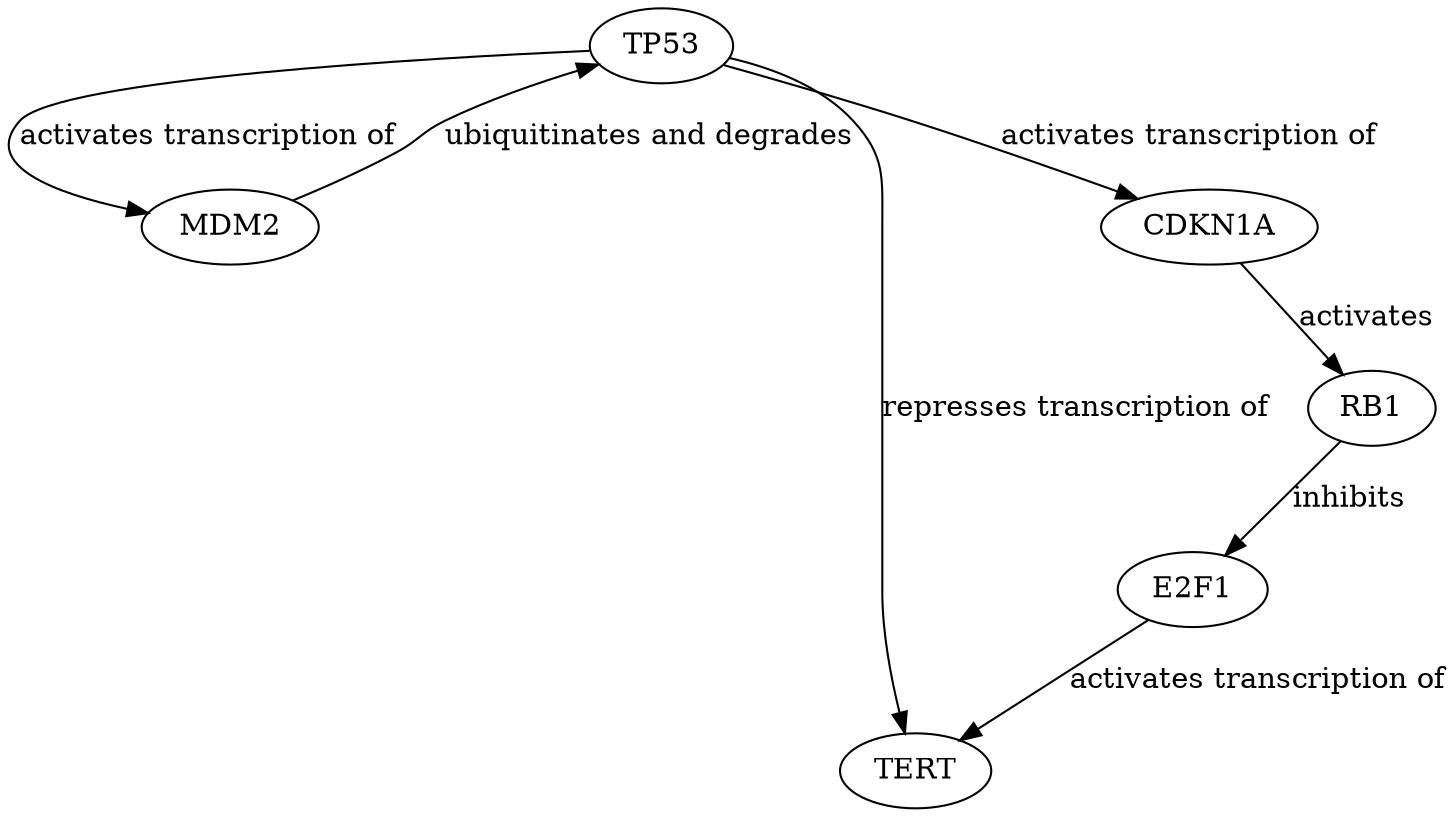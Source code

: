 digraph {
TP53;
MDM2;
TERT;
CDKN1A;
RB1;
E2F1;
TP53 -> MDM2 [key=0, label="activates transcription of", probability=0.9, evidence="PMID: 10871891"];
TP53 -> TERT [key=0, label="represses transcription of", probability=0.8, evidence="PMID: 15084261"];
TP53 -> CDKN1A [key=0, label="activates transcription of", probability=0.9, evidence="PMID: 9153395"];
MDM2 -> TP53 [key=0, label="ubiquitinates and degrades", probability=0.95, evidence="PMID: 10871891"];
CDKN1A -> RB1 [key=0, label=activates, probability=0.85, evidence="PMID: 10362353"];
RB1 -> E2F1 [key=0, label=inhibits, probability=0.9, evidence="PMID: 10362353"];
E2F1 -> TERT [key=0, label="activates transcription of", probability=0.8, evidence="PMID: 15084261"];
}

